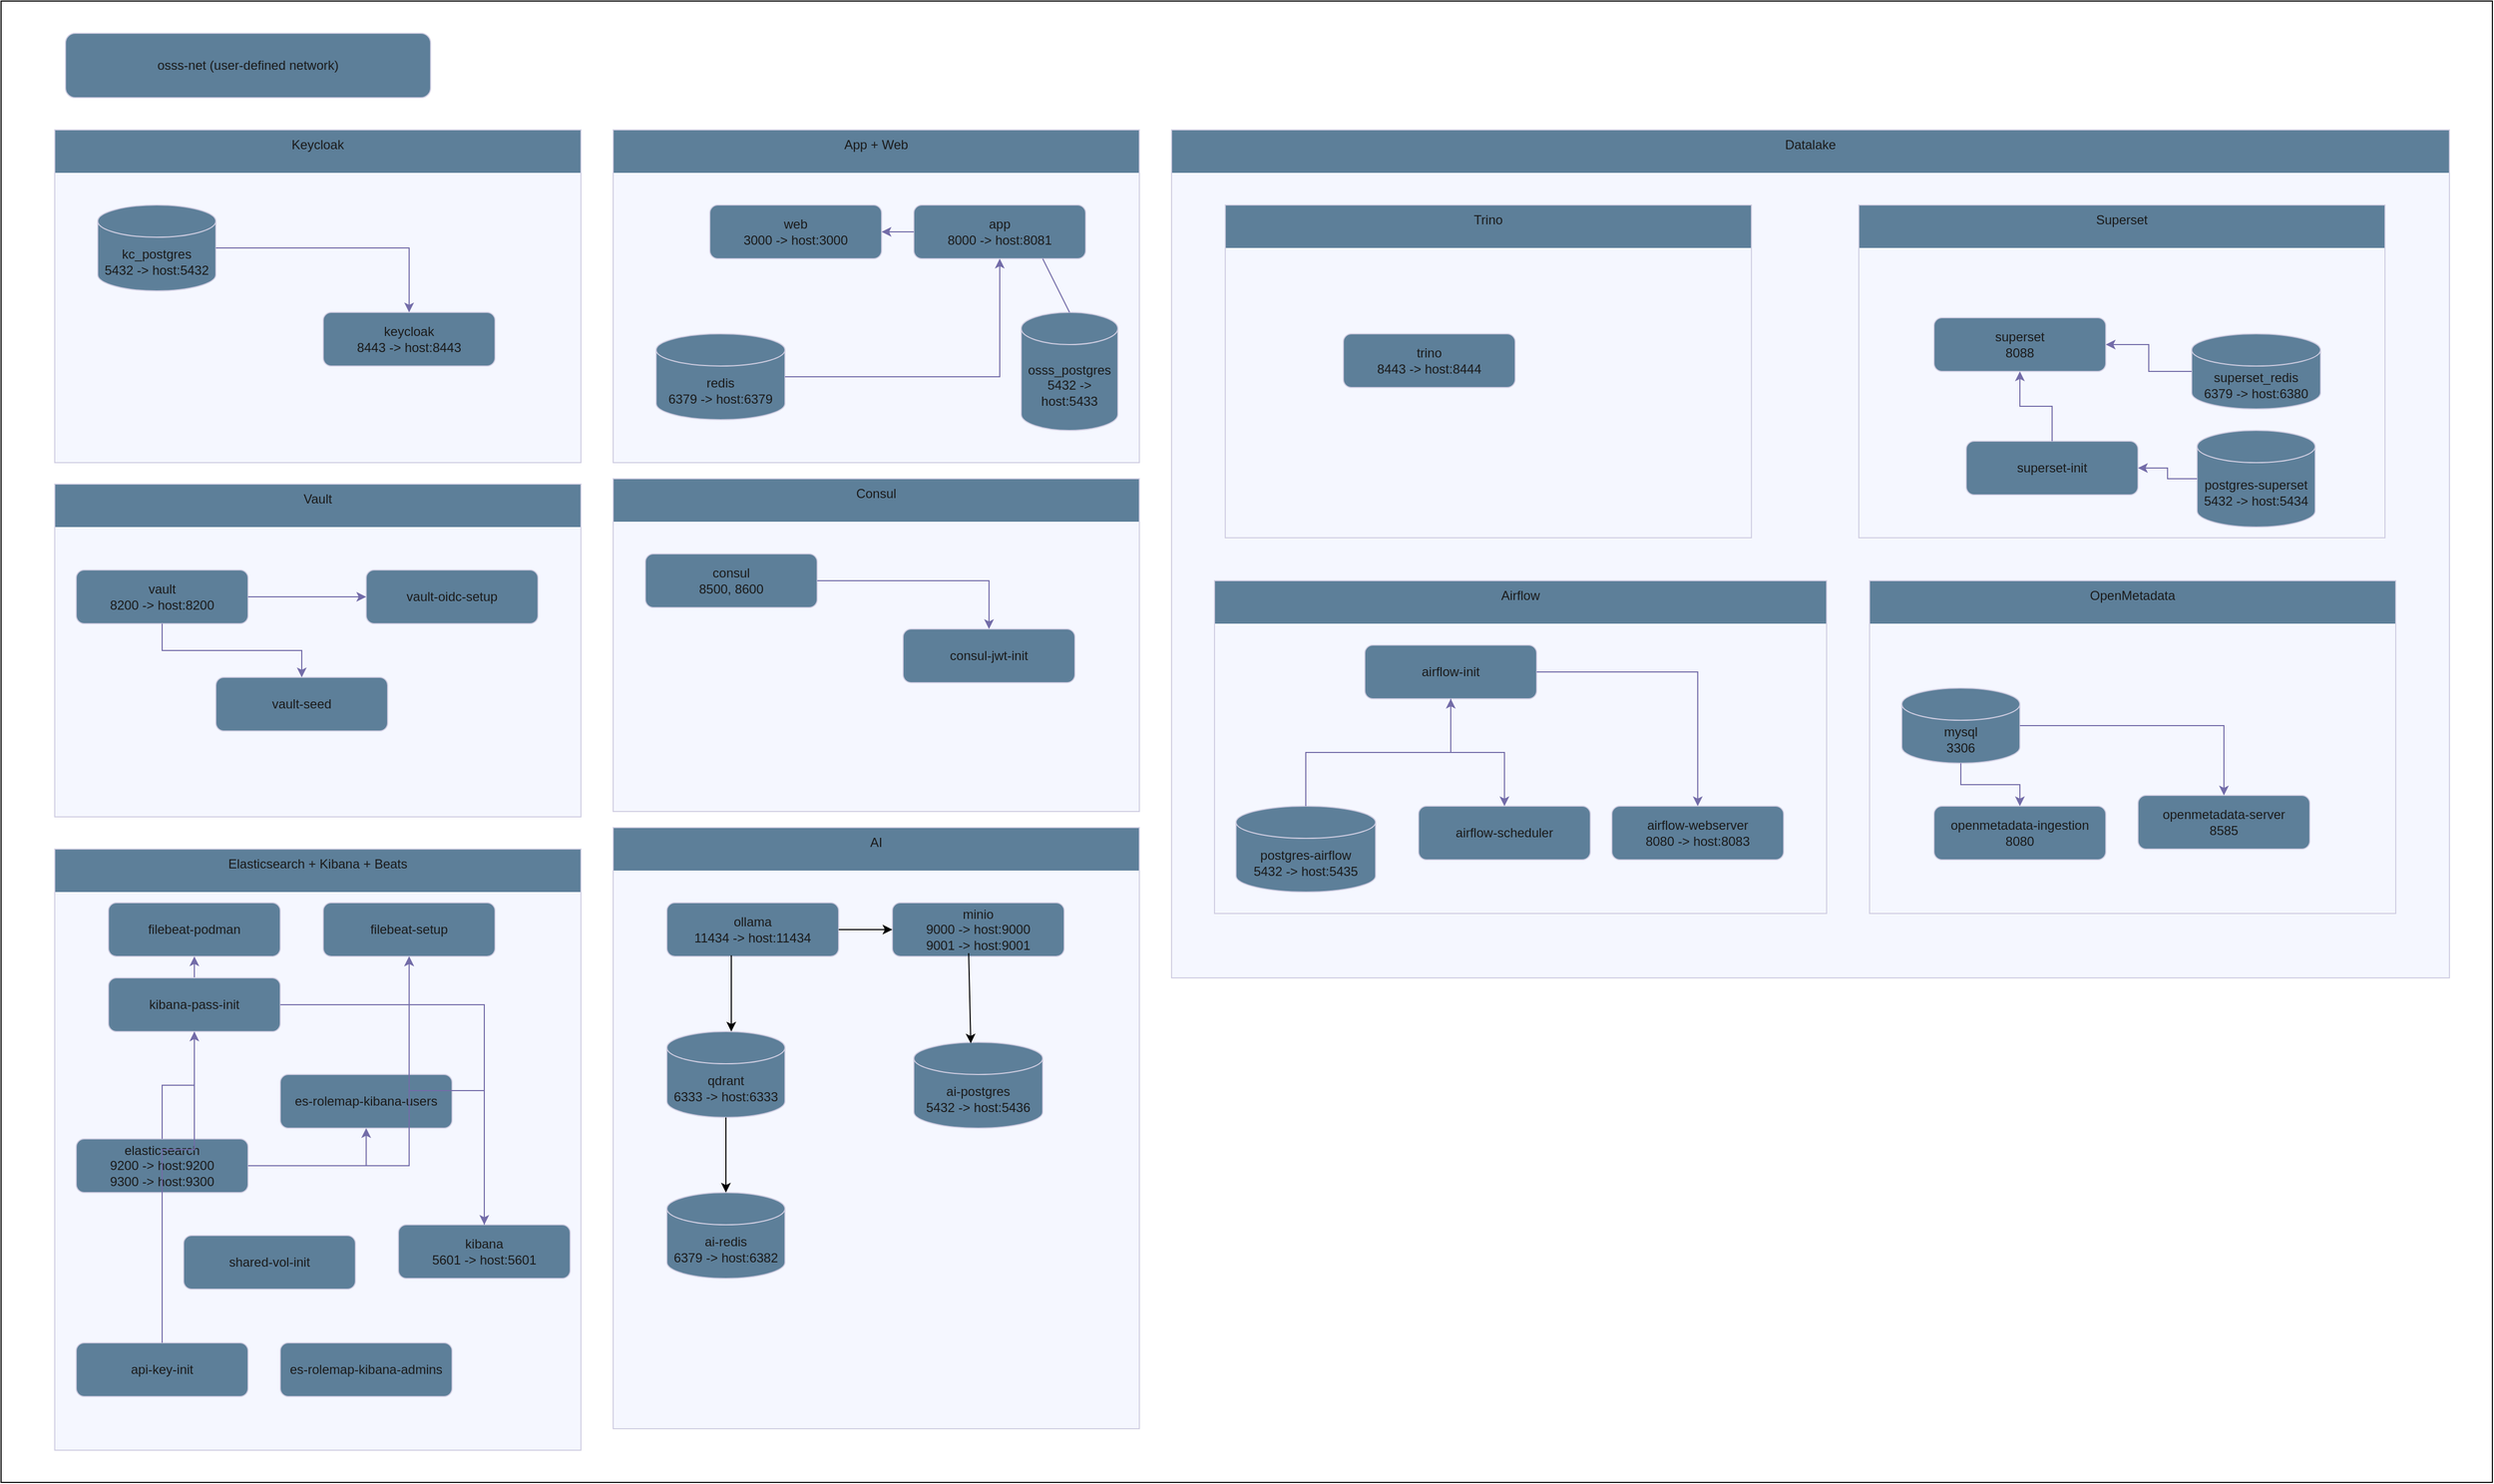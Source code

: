 <mxfile version="28.2.5">
  <diagram id="osss" name="OSSS Network">
    <mxGraphModel dx="885" dy="639" grid="1" gridSize="10" guides="1" tooltips="1" connect="1" arrows="1" fold="1" page="1" pageScale="1" pageWidth="1600" pageHeight="1200" background="light-dark(#FFFFFF,#FFFFFF)" math="0" shadow="0">
      <root>
        <mxCell id="0" />
        <mxCell id="1" parent="0" />
        <mxCell id="GDDtiQPNlF_Zy9zttY9w-1" value="" style="rounded=0;whiteSpace=wrap;html=1;" vertex="1" parent="1">
          <mxGeometry width="2320" height="1380" as="geometry" />
        </mxCell>
        <mxCell id="net" value="&lt;font style=&quot;&quot;&gt;osss-net (user-defined network)&lt;/font&gt;" style="rounded=1;whiteSpace=wrap;html=1;fillColor=#5D7F99;labelBackgroundColor=none;strokeColor=#D0CEE2;fontColor=#1A1A1A;" parent="1" vertex="1">
          <mxGeometry x="60" y="30" width="340" height="60" as="geometry" />
        </mxCell>
        <mxCell id="GKC" value="&lt;span style=&quot;&quot;&gt;Keycloak&lt;/span&gt;" style="shape=swimlane;rounded=0;html=1;whiteSpace=wrap;horizontal=1;swimlaneFillColor=#f5f7ff;swimlaneLine=#8899ff;align=center;verticalAlign=top;labelBackgroundColor=none;fillColor=#5D7F99;strokeColor=#D0CEE2;fontColor=#1A1A1A;" parent="1" vertex="1">
          <mxGeometry x="50" y="120" width="490" height="310" as="geometry" />
        </mxCell>
        <mxCell id="n_KC_DB" value="kc_postgres&lt;br&gt;5432 -&amp;gt; host:5432" style="shape=cylinder3;whiteSpace=wrap;html=1;boundedLbl=1;backgroundOutline=1;size=15;labelBackgroundColor=none;fillColor=#5D7F99;strokeColor=#D0CEE2;fontColor=#1A1A1A;" parent="GKC" vertex="1">
          <mxGeometry x="40" y="70" width="110" height="80" as="geometry" />
        </mxCell>
        <mxCell id="n_KC" value="keycloak&lt;br&gt;8443 -&amp;gt; host:8443" style="rounded=1;whiteSpace=wrap;html=1;fillColor=#5D7F99;labelBackgroundColor=none;strokeColor=#D0CEE2;fontColor=#1A1A1A;" parent="GKC" vertex="1">
          <mxGeometry x="250" y="170" width="160" height="50" as="geometry" />
        </mxCell>
        <mxCell id="GAPP" value="App + Web" style="shape=swimlane;rounded=0;html=1;whiteSpace=wrap;horizontal=1;swimlaneFillColor=#f5f7ff;swimlaneLine=#8899ff;align=center;verticalAlign=top;labelBackgroundColor=none;fillColor=#5D7F99;strokeColor=#D0CEE2;fontColor=#1A1A1A;" parent="1" vertex="1">
          <mxGeometry x="570" y="120" width="490" height="310" as="geometry" />
        </mxCell>
        <mxCell id="n_REDIS" value="redis&lt;br&gt;6379 -&amp;gt; host:6379" style="shape=cylinder3;whiteSpace=wrap;html=1;boundedLbl=1;backgroundOutline=1;size=15;labelBackgroundColor=none;fillColor=#5D7F99;strokeColor=#D0CEE2;fontColor=#1A1A1A;" parent="GAPP" vertex="1">
          <mxGeometry x="40" y="190" width="120" height="80" as="geometry" />
        </mxCell>
        <mxCell id="n_APP" value="app&#xa;8000 -&amp;gt; host:8081" style="rounded=1;whiteSpace=wrap;html=1;fillColor=#5D7F99;labelBackgroundColor=none;strokeColor=#D0CEE2;fontColor=#1A1A1A;" parent="GAPP" vertex="1">
          <mxGeometry x="280" y="70" width="160" height="50" as="geometry" />
        </mxCell>
        <mxCell id="n_WEB" value="web&#xa;3000 -&amp;gt; host:3000" style="rounded=1;whiteSpace=wrap;html=1;fillColor=#5D7F99;labelBackgroundColor=none;strokeColor=#D0CEE2;fontColor=#1A1A1A;" parent="GAPP" vertex="1">
          <mxGeometry x="90" y="70" width="160" height="50" as="geometry" />
        </mxCell>
        <mxCell id="Qai60ScQtqUj6HNR8PoT-7" value="osss_postgres&lt;br&gt;5432 -&amp;gt; host:5433" style="shape=cylinder3;whiteSpace=wrap;html=1;boundedLbl=1;backgroundOutline=1;size=15;labelBackgroundColor=none;fillColor=#5D7F99;strokeColor=#D0CEE2;fontColor=#1A1A1A;" parent="GAPP" vertex="1">
          <mxGeometry x="380" y="170" width="90" height="110" as="geometry" />
        </mxCell>
        <mxCell id="Qai60ScQtqUj6HNR8PoT-9" value="" style="endArrow=none;html=1;rounded=0;entryX=0.5;entryY=0;entryDx=0;entryDy=0;entryPerimeter=0;exitX=0.75;exitY=1;exitDx=0;exitDy=0;fontColor=default;labelBackgroundColor=none;strokeColor=#736CA8;" parent="GAPP" source="n_APP" target="Qai60ScQtqUj6HNR8PoT-7" edge="1">
          <mxGeometry width="50" height="50" relative="1" as="geometry">
            <mxPoint x="360" y="180" as="sourcePoint" />
            <mxPoint x="400" y="150" as="targetPoint" />
          </mxGeometry>
        </mxCell>
        <mxCell id="GCONSUL" value="Consul" style="shape=swimlane;rounded=0;html=1;whiteSpace=wrap;horizontal=1;swimlaneFillColor=#f5f7ff;swimlaneLine=#8899ff;align=center;verticalAlign=top;labelBackgroundColor=none;fillColor=#5D7F99;strokeColor=#D0CEE2;fontColor=#1A1A1A;" parent="1" vertex="1">
          <mxGeometry x="570" y="445" width="490" height="310" as="geometry" />
        </mxCell>
        <mxCell id="n_CONSUL" value="consul&#xa;8500, 8600" style="rounded=1;whiteSpace=wrap;html=1;fillColor=#5D7F99;labelBackgroundColor=none;strokeColor=#D0CEE2;fontColor=#1A1A1A;" parent="GCONSUL" vertex="1">
          <mxGeometry x="30" y="70" width="160" height="50" as="geometry" />
        </mxCell>
        <mxCell id="n_CONSUL_INIT" value="consul-jwt-init" style="rounded=1;whiteSpace=wrap;html=1;fillColor=#5D7F99;labelBackgroundColor=none;strokeColor=#D0CEE2;fontColor=#1A1A1A;" parent="GCONSUL" vertex="1">
          <mxGeometry x="270" y="140" width="160" height="50" as="geometry" />
        </mxCell>
        <mxCell id="e_1004" style="edgeStyle=orthogonalEdgeStyle;rounded=0;orthogonalLoop=1;jettySize=auto;html=1;fontColor=default;labelBackgroundColor=none;strokeColor=#736CA8;" parent="GCONSUL" source="n_CONSUL" target="n_CONSUL_INIT" edge="1">
          <mxGeometry relative="1" as="geometry" />
        </mxCell>
        <mxCell id="GVAULT" value="Vault" style="shape=swimlane;rounded=0;html=1;whiteSpace=wrap;horizontal=1;swimlaneFillColor=#f5f7ff;swimlaneLine=#8899ff;align=center;verticalAlign=top;labelBackgroundColor=none;fillColor=#5D7F99;strokeColor=#D0CEE2;fontColor=#1A1A1A;" parent="1" vertex="1">
          <mxGeometry x="50" y="450" width="490" height="310" as="geometry" />
        </mxCell>
        <mxCell id="n_VAULT" value="vault&lt;br&gt;8200 -&amp;gt; host:8200" style="rounded=1;whiteSpace=wrap;html=1;fillColor=#5D7F99;labelBackgroundColor=none;strokeColor=#D0CEE2;fontColor=#1A1A1A;" parent="GVAULT" vertex="1">
          <mxGeometry x="20" y="80" width="160" height="50" as="geometry" />
        </mxCell>
        <mxCell id="n_VAULT_OIDC" value="vault-oidc-setup" style="rounded=1;whiteSpace=wrap;html=1;fillColor=#5D7F99;labelBackgroundColor=none;strokeColor=#D0CEE2;fontColor=#1A1A1A;" parent="GVAULT" vertex="1">
          <mxGeometry x="290" y="80" width="160" height="50" as="geometry" />
        </mxCell>
        <mxCell id="n_VAULT_SEED" value="vault-seed" style="rounded=1;whiteSpace=wrap;html=1;fillColor=#5D7F99;labelBackgroundColor=none;strokeColor=#D0CEE2;fontColor=#1A1A1A;" parent="GVAULT" vertex="1">
          <mxGeometry x="150" y="180" width="160" height="50" as="geometry" />
        </mxCell>
        <mxCell id="e_1000" style="edgeStyle=orthogonalEdgeStyle;rounded=0;orthogonalLoop=1;jettySize=auto;html=1;fontColor=default;labelBackgroundColor=none;strokeColor=#736CA8;" parent="1" source="n_KC_DB" target="n_KC" edge="1">
          <mxGeometry relative="1" as="geometry" />
        </mxCell>
        <mxCell id="e_1002" style="edgeStyle=orthogonalEdgeStyle;rounded=0;orthogonalLoop=1;jettySize=auto;html=1;fontColor=default;labelBackgroundColor=none;strokeColor=#736CA8;" parent="1" source="n_REDIS" target="n_APP" edge="1">
          <mxGeometry relative="1" as="geometry" />
        </mxCell>
        <mxCell id="GELASTIC" value="Elasticsearch + Kibana + Beats" style="shape=swimlane;rounded=0;html=1;whiteSpace=wrap;horizontal=1;swimlaneFillColor=#f5f7ff;swimlaneLine=#8899ff;align=center;verticalAlign=top;labelBackgroundColor=none;fillColor=#5D7F99;strokeColor=#D0CEE2;fontColor=#1A1A1A;" parent="1" vertex="1">
          <mxGeometry x="50" y="790" width="490" height="560" as="geometry" />
        </mxCell>
        <mxCell id="n_SHARED" value="shared-vol-init" style="rounded=1;whiteSpace=wrap;html=1;fillColor=#5D7F99;labelBackgroundColor=none;strokeColor=#D0CEE2;fontColor=#1A1A1A;" parent="GELASTIC" vertex="1">
          <mxGeometry x="120" y="360" width="160" height="50" as="geometry" />
        </mxCell>
        <mxCell id="n_ES" value="elasticsearch&lt;br&gt;&lt;div&gt;9200 -&amp;gt; host:9200&lt;/div&gt;&lt;div&gt;9300 -&amp;gt; host:9300&lt;/div&gt;" style="rounded=1;whiteSpace=wrap;html=1;fillColor=#5D7F99;labelBackgroundColor=none;strokeColor=#D0CEE2;fontColor=#1A1A1A;" parent="GELASTIC" vertex="1">
          <mxGeometry x="20" y="270" width="160" height="50" as="geometry" />
        </mxCell>
        <mxCell id="n_APIKEY" value="api-key-init" style="rounded=1;whiteSpace=wrap;html=1;fillColor=#5D7F99;labelBackgroundColor=none;strokeColor=#D0CEE2;fontColor=#1A1A1A;" parent="GELASTIC" vertex="1">
          <mxGeometry x="20" y="460" width="160" height="50" as="geometry" />
        </mxCell>
        <mxCell id="n_ROLE_ADMIN" value="es-rolemap-kibana-admins" style="rounded=1;whiteSpace=wrap;html=1;fillColor=#5D7F99;labelBackgroundColor=none;strokeColor=#D0CEE2;fontColor=#1A1A1A;" parent="GELASTIC" vertex="1">
          <mxGeometry x="210" y="460" width="160" height="50" as="geometry" />
        </mxCell>
        <mxCell id="n_FB" value="filebeat-podman" style="rounded=1;whiteSpace=wrap;html=1;fillColor=#5D7F99;labelBackgroundColor=none;strokeColor=#D0CEE2;fontColor=#1A1A1A;" parent="GELASTIC" vertex="1">
          <mxGeometry x="50" y="50" width="160" height="50" as="geometry" />
        </mxCell>
        <mxCell id="e_1015" style="edgeStyle=orthogonalEdgeStyle;rounded=0;orthogonalLoop=1;jettySize=auto;html=1;fontColor=default;labelBackgroundColor=none;strokeColor=#736CA8;" parent="GELASTIC" source="n_APIKEY" target="n_FB" edge="1">
          <mxGeometry relative="1" as="geometry" />
        </mxCell>
        <mxCell id="n_ROLE_USERS" value="es-rolemap-kibana-users" style="rounded=1;whiteSpace=wrap;html=1;fillColor=#5D7F99;labelBackgroundColor=none;strokeColor=#D0CEE2;fontColor=#1A1A1A;" parent="GELASTIC" vertex="1">
          <mxGeometry x="210" y="210" width="160" height="50" as="geometry" />
        </mxCell>
        <mxCell id="e_1011" style="edgeStyle=orthogonalEdgeStyle;rounded=0;orthogonalLoop=1;jettySize=auto;html=1;fontColor=default;labelBackgroundColor=none;strokeColor=#736CA8;" parent="GELASTIC" source="n_ES" target="n_ROLE_USERS" edge="1">
          <mxGeometry relative="1" as="geometry" />
        </mxCell>
        <mxCell id="n_KIB_PASS" value="kibana-pass-init" style="rounded=1;whiteSpace=wrap;html=1;fillColor=#5D7F99;labelBackgroundColor=none;strokeColor=#D0CEE2;fontColor=#1A1A1A;" parent="GELASTIC" vertex="1">
          <mxGeometry x="50" y="120" width="160" height="50" as="geometry" />
        </mxCell>
        <mxCell id="e_1008" style="edgeStyle=orthogonalEdgeStyle;rounded=0;orthogonalLoop=1;jettySize=auto;html=1;fontColor=default;labelBackgroundColor=none;strokeColor=#736CA8;" parent="GELASTIC" source="n_ES" target="n_KIB_PASS" edge="1">
          <mxGeometry relative="1" as="geometry" />
        </mxCell>
        <mxCell id="n_FB_SETUP" value="filebeat-setup" style="rounded=1;whiteSpace=wrap;html=1;fillColor=#5D7F99;labelBackgroundColor=none;strokeColor=#D0CEE2;fontColor=#1A1A1A;" parent="GELASTIC" vertex="1">
          <mxGeometry x="250" y="50" width="160" height="50" as="geometry" />
        </mxCell>
        <mxCell id="e_1013" style="edgeStyle=orthogonalEdgeStyle;rounded=0;orthogonalLoop=1;jettySize=auto;html=1;fontColor=default;labelBackgroundColor=none;strokeColor=#736CA8;" parent="GELASTIC" source="n_ES" target="n_FB_SETUP" edge="1">
          <mxGeometry relative="1" as="geometry" />
        </mxCell>
        <mxCell id="n_KIB" value="kibana&lt;br&gt;5601 -&amp;gt; host:5601" style="rounded=1;whiteSpace=wrap;html=1;fillColor=#5D7F99;labelBackgroundColor=none;strokeColor=#D0CEE2;fontColor=#1A1A1A;" parent="GELASTIC" vertex="1">
          <mxGeometry x="320" y="350" width="160" height="50" as="geometry" />
        </mxCell>
        <mxCell id="e_1009" style="edgeStyle=orthogonalEdgeStyle;rounded=0;orthogonalLoop=1;jettySize=auto;html=1;fontColor=default;labelBackgroundColor=none;strokeColor=#736CA8;" parent="GELASTIC" source="n_KIB_PASS" target="n_KIB" edge="1">
          <mxGeometry relative="1" as="geometry" />
        </mxCell>
        <mxCell id="e_1014" style="edgeStyle=orthogonalEdgeStyle;rounded=0;orthogonalLoop=1;jettySize=auto;html=1;fontColor=default;labelBackgroundColor=none;strokeColor=#736CA8;" parent="GELASTIC" source="n_KIB" target="n_FB_SETUP" edge="1">
          <mxGeometry relative="1" as="geometry" />
        </mxCell>
        <mxCell id="e_1003" style="edgeStyle=orthogonalEdgeStyle;rounded=0;orthogonalLoop=1;jettySize=auto;html=1;fontColor=default;labelBackgroundColor=none;strokeColor=#736CA8;" parent="1" source="n_APP" target="n_WEB" edge="1">
          <mxGeometry relative="1" as="geometry" />
        </mxCell>
        <mxCell id="e_1005" style="edgeStyle=orthogonalEdgeStyle;rounded=0;orthogonalLoop=1;jettySize=auto;html=1;fontColor=default;labelBackgroundColor=none;strokeColor=#736CA8;" parent="1" source="n_VAULT" target="n_VAULT_OIDC" edge="1">
          <mxGeometry relative="1" as="geometry" />
        </mxCell>
        <mxCell id="e_1006" style="edgeStyle=orthogonalEdgeStyle;rounded=0;orthogonalLoop=1;jettySize=auto;html=1;fontColor=default;labelBackgroundColor=none;strokeColor=#736CA8;" parent="1" source="n_VAULT" target="n_VAULT_SEED" edge="1">
          <mxGeometry relative="1" as="geometry" />
        </mxCell>
        <mxCell id="Qai60ScQtqUj6HNR8PoT-17" value="Datalake" style="shape=swimlane;rounded=0;html=1;whiteSpace=wrap;horizontal=1;swimlaneFillColor=#f5f7ff;swimlaneLine=#8899ff;align=center;verticalAlign=top;labelBackgroundColor=none;fillColor=#5D7F99;strokeColor=#D0CEE2;fontColor=#1A1A1A;" parent="1" vertex="1">
          <mxGeometry x="1090" y="120" width="1190" height="790" as="geometry" />
        </mxCell>
        <mxCell id="GTRINO" value="Trino" style="shape=swimlane;rounded=0;html=1;whiteSpace=wrap;horizontal=1;swimlaneFillColor=#f5f7ff;swimlaneLine=#8899ff;align=center;verticalAlign=top;labelBackgroundColor=none;fillColor=#5D7F99;strokeColor=#D0CEE2;fontColor=#1A1A1A;" parent="Qai60ScQtqUj6HNR8PoT-17" vertex="1">
          <mxGeometry x="50" y="70" width="490" height="310" as="geometry" />
        </mxCell>
        <mxCell id="n_TRINO" value="trino&#xa;8443 -&amp;gt; host:8444" style="rounded=1;whiteSpace=wrap;html=1;fillColor=#5D7F99;labelBackgroundColor=none;strokeColor=#D0CEE2;fontColor=#1A1A1A;" parent="GTRINO" vertex="1">
          <mxGeometry x="110" y="120" width="160" height="50" as="geometry" />
        </mxCell>
        <mxCell id="GSS" value="Superset" style="shape=swimlane;rounded=0;html=1;whiteSpace=wrap;horizontal=1;swimlaneFillColor=#f5f7ff;swimlaneLine=#8899ff;align=center;verticalAlign=top;labelBackgroundColor=none;fillColor=#5D7F99;strokeColor=#D0CEE2;fontColor=#1A1A1A;" parent="Qai60ScQtqUj6HNR8PoT-17" vertex="1">
          <mxGeometry x="640" y="70" width="490" height="310" as="geometry" />
        </mxCell>
        <mxCell id="n_SS_PG" value="postgres-superset&#xa;5432 -&amp;gt; host:5434" style="shape=cylinder3;whiteSpace=wrap;html=1;boundedLbl=1;backgroundOutline=1;size=15;labelBackgroundColor=none;fillColor=#5D7F99;strokeColor=#D0CEE2;fontColor=#1A1A1A;" parent="GSS" vertex="1">
          <mxGeometry x="315" y="210" width="110" height="90" as="geometry" />
        </mxCell>
        <mxCell id="n_SS_REDIS" value="superset_redis&#xa;6379 -&amp;gt; host:6380" style="shape=cylinder3;whiteSpace=wrap;html=1;boundedLbl=1;backgroundOutline=1;size=15;labelBackgroundColor=none;fillColor=#5D7F99;strokeColor=#D0CEE2;fontColor=#1A1A1A;" parent="GSS" vertex="1">
          <mxGeometry x="310" y="120" width="120" height="70" as="geometry" />
        </mxCell>
        <mxCell id="n_SS" value="superset&#xa;8088" style="rounded=1;whiteSpace=wrap;html=1;fillColor=#5D7F99;labelBackgroundColor=none;strokeColor=#D0CEE2;fontColor=#1A1A1A;" parent="GSS" vertex="1">
          <mxGeometry x="70" y="105" width="160" height="50" as="geometry" />
        </mxCell>
        <mxCell id="e_1018" style="edgeStyle=orthogonalEdgeStyle;rounded=0;orthogonalLoop=1;jettySize=auto;html=1;fontColor=default;labelBackgroundColor=none;strokeColor=#736CA8;" parent="GSS" source="n_SS_REDIS" target="n_SS" edge="1">
          <mxGeometry relative="1" as="geometry" />
        </mxCell>
        <mxCell id="n_SS_INIT" value="superset-init" style="rounded=1;whiteSpace=wrap;html=1;fillColor=#5D7F99;labelBackgroundColor=none;strokeColor=#D0CEE2;fontColor=#1A1A1A;" parent="GSS" vertex="1">
          <mxGeometry x="100" y="220" width="160" height="50" as="geometry" />
        </mxCell>
        <mxCell id="e_1016" style="edgeStyle=orthogonalEdgeStyle;rounded=0;orthogonalLoop=1;jettySize=auto;html=1;fontColor=default;labelBackgroundColor=none;strokeColor=#736CA8;" parent="GSS" source="n_SS_PG" target="n_SS_INIT" edge="1">
          <mxGeometry relative="1" as="geometry" />
        </mxCell>
        <mxCell id="e_1017" style="edgeStyle=orthogonalEdgeStyle;rounded=0;orthogonalLoop=1;jettySize=auto;html=1;fontColor=default;labelBackgroundColor=none;strokeColor=#736CA8;" parent="GSS" source="n_SS_INIT" target="n_SS" edge="1">
          <mxGeometry relative="1" as="geometry" />
        </mxCell>
        <mxCell id="GAIR" value="Airflow" style="shape=swimlane;rounded=0;html=1;whiteSpace=wrap;horizontal=1;swimlaneFillColor=#f5f7ff;swimlaneLine=#8899ff;align=center;verticalAlign=top;labelBackgroundColor=none;fillColor=#5D7F99;strokeColor=#D0CEE2;fontColor=#1A1A1A;" parent="Qai60ScQtqUj6HNR8PoT-17" vertex="1">
          <mxGeometry x="40" y="420" width="570" height="310" as="geometry" />
        </mxCell>
        <mxCell id="n_AF_PG" value="postgres-airflow&#xa;5432 -&amp;gt; host:5435" style="shape=cylinder3;whiteSpace=wrap;html=1;boundedLbl=1;backgroundOutline=1;size=15;labelBackgroundColor=none;fillColor=#5D7F99;strokeColor=#D0CEE2;fontColor=#1A1A1A;" parent="GAIR" vertex="1">
          <mxGeometry x="20" y="210" width="130" height="80" as="geometry" />
        </mxCell>
        <mxCell id="n_AF_INIT" value="airflow-init" style="rounded=1;whiteSpace=wrap;html=1;fillColor=#5D7F99;labelBackgroundColor=none;strokeColor=#D0CEE2;fontColor=#1A1A1A;" parent="GAIR" vertex="1">
          <mxGeometry x="140" y="60" width="160" height="50" as="geometry" />
        </mxCell>
        <mxCell id="n_AF_WEB" value="airflow-webserver&#xa;8080 -&amp;gt; host:8083" style="rounded=1;whiteSpace=wrap;html=1;fillColor=#5D7F99;labelBackgroundColor=none;strokeColor=#D0CEE2;fontColor=#1A1A1A;" parent="GAIR" vertex="1">
          <mxGeometry x="370" y="210" width="160" height="50" as="geometry" />
        </mxCell>
        <mxCell id="n_AF_SCHED" value="airflow-scheduler" style="rounded=1;whiteSpace=wrap;html=1;fillColor=#5D7F99;labelBackgroundColor=none;strokeColor=#D0CEE2;fontColor=#1A1A1A;" parent="GAIR" vertex="1">
          <mxGeometry x="190" y="210" width="160" height="50" as="geometry" />
        </mxCell>
        <mxCell id="e_1019" style="edgeStyle=orthogonalEdgeStyle;rounded=0;orthogonalLoop=1;jettySize=auto;html=1;fontColor=default;labelBackgroundColor=none;strokeColor=#736CA8;" parent="GAIR" source="n_AF_PG" target="n_AF_INIT" edge="1">
          <mxGeometry relative="1" as="geometry" />
        </mxCell>
        <mxCell id="e_1020" style="edgeStyle=orthogonalEdgeStyle;rounded=0;orthogonalLoop=1;jettySize=auto;html=1;fontColor=default;labelBackgroundColor=none;strokeColor=#736CA8;" parent="GAIR" source="n_AF_INIT" target="n_AF_WEB" edge="1">
          <mxGeometry relative="1" as="geometry" />
        </mxCell>
        <mxCell id="e_1021" style="edgeStyle=orthogonalEdgeStyle;rounded=0;orthogonalLoop=1;jettySize=auto;html=1;fontColor=default;labelBackgroundColor=none;strokeColor=#736CA8;" parent="GAIR" source="n_AF_INIT" target="n_AF_SCHED" edge="1">
          <mxGeometry relative="1" as="geometry" />
        </mxCell>
        <mxCell id="GOM" value="OpenMetadata" style="shape=swimlane;rounded=0;html=1;whiteSpace=wrap;horizontal=1;swimlaneFillColor=#f5f7ff;swimlaneLine=#8899ff;align=center;verticalAlign=top;labelBackgroundColor=none;fillColor=#5D7F99;strokeColor=#D0CEE2;fontColor=#1A1A1A;" parent="Qai60ScQtqUj6HNR8PoT-17" vertex="1">
          <mxGeometry x="650" y="420" width="490" height="310" as="geometry" />
        </mxCell>
        <mxCell id="n_OM_DB" value="mysql&#xa;3306" style="shape=cylinder3;whiteSpace=wrap;html=1;boundedLbl=1;backgroundOutline=1;size=15;labelBackgroundColor=none;fillColor=#5D7F99;strokeColor=#D0CEE2;fontColor=#1A1A1A;" parent="GOM" vertex="1">
          <mxGeometry x="30" y="100" width="110" height="70" as="geometry" />
        </mxCell>
        <mxCell id="n_OM_SRV" value="openmetadata-server&#xa;8585" style="rounded=1;whiteSpace=wrap;html=1;fillColor=#5D7F99;labelBackgroundColor=none;strokeColor=#D0CEE2;fontColor=#1A1A1A;" parent="GOM" vertex="1">
          <mxGeometry x="250" y="200" width="160" height="50" as="geometry" />
        </mxCell>
        <mxCell id="n_OM_ING" value="openmetadata-ingestion&#xa;8080" style="rounded=1;whiteSpace=wrap;html=1;fillColor=#5D7F99;labelBackgroundColor=none;strokeColor=#D0CEE2;fontColor=#1A1A1A;" parent="GOM" vertex="1">
          <mxGeometry x="60" y="210" width="160" height="50" as="geometry" />
        </mxCell>
        <mxCell id="e_1022" style="edgeStyle=orthogonalEdgeStyle;rounded=0;orthogonalLoop=1;jettySize=auto;html=1;fontColor=default;labelBackgroundColor=none;strokeColor=#736CA8;" parent="GOM" source="n_OM_DB" target="n_OM_SRV" edge="1">
          <mxGeometry relative="1" as="geometry" />
        </mxCell>
        <mxCell id="e_1023" style="edgeStyle=orthogonalEdgeStyle;rounded=0;orthogonalLoop=1;jettySize=auto;html=1;fontColor=default;labelBackgroundColor=none;strokeColor=#736CA8;" parent="GOM" source="n_OM_DB" target="n_OM_ING" edge="1">
          <mxGeometry relative="1" as="geometry" />
        </mxCell>
        <mxCell id="58Zdk3wOmMRTktkz-Xxw-1" value="AI" style="shape=swimlane;rounded=0;html=1;whiteSpace=wrap;horizontal=1;swimlaneFillColor=#f5f7ff;swimlaneLine=#8899ff;align=center;verticalAlign=top;labelBackgroundColor=none;fillColor=#5D7F99;strokeColor=#D0CEE2;fontColor=#1A1A1A;" parent="1" vertex="1">
          <mxGeometry x="570" y="770" width="490" height="560" as="geometry" />
        </mxCell>
        <mxCell id="58Zdk3wOmMRTktkz-Xxw-3" value="ai-postgres&lt;div&gt;5432 -&amp;gt; host:5436&lt;/div&gt;" style="shape=cylinder3;whiteSpace=wrap;html=1;boundedLbl=1;backgroundOutline=1;size=15;labelBackgroundColor=none;fillColor=#5D7F99;strokeColor=#D0CEE2;fontColor=#1A1A1A;" parent="58Zdk3wOmMRTktkz-Xxw-1" vertex="1">
          <mxGeometry x="280" y="200" width="120" height="80" as="geometry" />
        </mxCell>
        <mxCell id="58Zdk3wOmMRTktkz-Xxw-6" value="ollama&lt;div&gt;11434 -&amp;gt; host:11434&lt;/div&gt;" style="rounded=1;whiteSpace=wrap;html=1;fillColor=#5D7F99;labelBackgroundColor=none;strokeColor=#D0CEE2;fontColor=#1A1A1A;" parent="58Zdk3wOmMRTktkz-Xxw-1" vertex="1">
          <mxGeometry x="50" y="70" width="160" height="50" as="geometry" />
        </mxCell>
        <mxCell id="58Zdk3wOmMRTktkz-Xxw-8" value="ai-redis&lt;div&gt;6379 -&amp;gt; host:6382&lt;/div&gt;" style="shape=cylinder3;whiteSpace=wrap;html=1;boundedLbl=1;backgroundOutline=1;size=15;labelBackgroundColor=none;fillColor=#5D7F99;strokeColor=#D0CEE2;fontColor=#1A1A1A;" parent="58Zdk3wOmMRTktkz-Xxw-1" vertex="1">
          <mxGeometry x="50" y="340" width="110" height="80" as="geometry" />
        </mxCell>
        <mxCell id="58Zdk3wOmMRTktkz-Xxw-10" value="qdrant&lt;div&gt;6333 -&amp;gt; host:6333&lt;/div&gt;" style="shape=cylinder3;whiteSpace=wrap;html=1;boundedLbl=1;backgroundOutline=1;size=15;labelBackgroundColor=none;fillColor=#5D7F99;strokeColor=#D0CEE2;fontColor=#1A1A1A;" parent="58Zdk3wOmMRTktkz-Xxw-1" vertex="1">
          <mxGeometry x="50" y="190" width="110" height="80" as="geometry" />
        </mxCell>
        <mxCell id="58Zdk3wOmMRTktkz-Xxw-12" value="minio&lt;div&gt;9000 -&amp;gt; host:9000&lt;/div&gt;&lt;div&gt;9001 -&amp;gt; host:9001&lt;/div&gt;" style="rounded=1;whiteSpace=wrap;html=1;fillColor=#5D7F99;labelBackgroundColor=none;strokeColor=#D0CEE2;fontColor=#1A1A1A;" parent="58Zdk3wOmMRTktkz-Xxw-1" vertex="1">
          <mxGeometry x="260" y="70" width="160" height="50" as="geometry" />
        </mxCell>
        <mxCell id="GDDtiQPNlF_Zy9zttY9w-10" value="" style="endArrow=classic;html=1;rounded=0;exitX=1;exitY=0.5;exitDx=0;exitDy=0;entryX=0;entryY=0.5;entryDx=0;entryDy=0;" edge="1" parent="58Zdk3wOmMRTktkz-Xxw-1" source="58Zdk3wOmMRTktkz-Xxw-6" target="58Zdk3wOmMRTktkz-Xxw-12">
          <mxGeometry width="50" height="50" relative="1" as="geometry">
            <mxPoint x="380" y="240" as="sourcePoint" />
            <mxPoint x="430" y="190" as="targetPoint" />
          </mxGeometry>
        </mxCell>
        <mxCell id="GDDtiQPNlF_Zy9zttY9w-11" value="" style="endArrow=classic;html=1;rounded=0;exitX=0.375;exitY=0.98;exitDx=0;exitDy=0;exitPerimeter=0;" edge="1" parent="58Zdk3wOmMRTktkz-Xxw-1" source="58Zdk3wOmMRTktkz-Xxw-6">
          <mxGeometry width="50" height="50" relative="1" as="geometry">
            <mxPoint x="380" y="240" as="sourcePoint" />
            <mxPoint x="110" y="190" as="targetPoint" />
            <Array as="points">
              <mxPoint x="110" y="150" />
            </Array>
          </mxGeometry>
        </mxCell>
        <mxCell id="GDDtiQPNlF_Zy9zttY9w-12" value="" style="endArrow=classic;html=1;rounded=0;exitX=0.5;exitY=1;exitDx=0;exitDy=0;exitPerimeter=0;entryX=0.5;entryY=0;entryDx=0;entryDy=0;entryPerimeter=0;" edge="1" parent="58Zdk3wOmMRTktkz-Xxw-1" source="58Zdk3wOmMRTktkz-Xxw-10" target="58Zdk3wOmMRTktkz-Xxw-8">
          <mxGeometry width="50" height="50" relative="1" as="geometry">
            <mxPoint x="380" y="240" as="sourcePoint" />
            <mxPoint x="430" y="190" as="targetPoint" />
          </mxGeometry>
        </mxCell>
        <mxCell id="GDDtiQPNlF_Zy9zttY9w-13" value="" style="endArrow=classic;html=1;rounded=0;exitX=0.444;exitY=0.94;exitDx=0;exitDy=0;exitPerimeter=0;entryX=0.442;entryY=0.013;entryDx=0;entryDy=0;entryPerimeter=0;" edge="1" parent="58Zdk3wOmMRTktkz-Xxw-1" source="58Zdk3wOmMRTktkz-Xxw-12" target="58Zdk3wOmMRTktkz-Xxw-3">
          <mxGeometry width="50" height="50" relative="1" as="geometry">
            <mxPoint x="380" y="260" as="sourcePoint" />
            <mxPoint x="430" y="210" as="targetPoint" />
          </mxGeometry>
        </mxCell>
      </root>
    </mxGraphModel>
  </diagram>
</mxfile>
